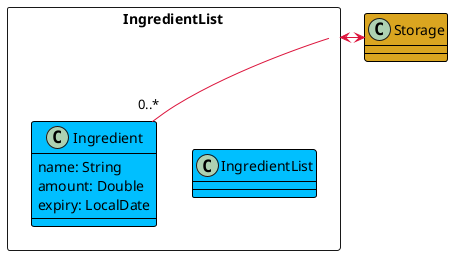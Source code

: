 @startuml

skinparam arrowColor #Crimson
skinparam class {
    BorderThickness 1
    BorderColor #Black
}


Package "IngredientList"<<RECTANGLE>>{
    class IngredientList #DeepSkyBlue
    class Ingredient #DeepSkyBlue
 }

class Storage #GoldenRod

IngredientList -- "0..*" Ingredient
Ingredient : name: String
Ingredient : amount: Double
Ingredient : expiry: LocalDate

IngredientList -r--> Storage
Storage -l..>IngredientList

@enduml
